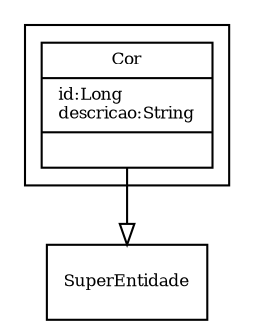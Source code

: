 digraph G{
fontname = "Times-Roman"
fontsize = 8

node [
        fontname = "Times-Roman"
        fontsize = 8
        shape = "record"
]

edge [
        fontname = "Times-Roman"
        fontsize = 8
]

subgraph clusterCOR
{
Cor [label = "{Cor|id:Long\ldescricao:String\l|\l}"]
}
edge [ arrowhead = "empty" headlabel = "" taillabel = ""] Cor -> SuperEntidade
}
